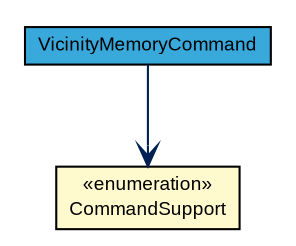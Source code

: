 #!/usr/local/bin/dot
#
# Class diagram 
# Generated by UMLGraph version R5_7_2-3-gee82a7 (http://www.umlgraph.org/)
#

digraph G {
	edge [fontname="arial",fontsize=10,labelfontname="arial",labelfontsize=10];
	node [fontname="arial",fontsize=10,shape=plaintext];
	nodesep=0.25;
	ranksep=0.5;
	// com.st.st25sdk.command.VicinityMemoryCommand
	c61470 [label=<<table title="com.st.st25sdk.command.VicinityMemoryCommand" border="0" cellborder="1" cellspacing="0" cellpadding="2" port="p" bgcolor="#39a9dc" href="./VicinityMemoryCommand.html">
		<tr><td><table border="0" cellspacing="0" cellpadding="1">
<tr><td align="center" balign="center"> VicinityMemoryCommand </td></tr>
		</table></td></tr>
		</table>>, URL="./VicinityMemoryCommand.html", fontname="arial", fontcolor="black", fontsize=9.0];
	// com.st.st25sdk.command.VicinityMemoryCommand.CommandSupport
	c61471 [label=<<table title="com.st.st25sdk.command.VicinityMemoryCommand.CommandSupport" border="0" cellborder="1" cellspacing="0" cellpadding="2" port="p" bgcolor="lemonChiffon" href="./VicinityMemoryCommand.CommandSupport.html">
		<tr><td><table border="0" cellspacing="0" cellpadding="1">
<tr><td align="center" balign="center"> &#171;enumeration&#187; </td></tr>
<tr><td align="center" balign="center"> CommandSupport </td></tr>
		</table></td></tr>
		</table>>, URL="./VicinityMemoryCommand.CommandSupport.html", fontname="arial", fontcolor="black", fontsize=9.0];
	// com.st.st25sdk.command.VicinityMemoryCommand NAVASSOC com.st.st25sdk.command.VicinityMemoryCommand.CommandSupport
	c61470:p -> c61471:p [taillabel="", label="", headlabel="", fontname="arial", fontcolor="#002052", fontsize=10.0, color="#002052", arrowhead=open];
}


